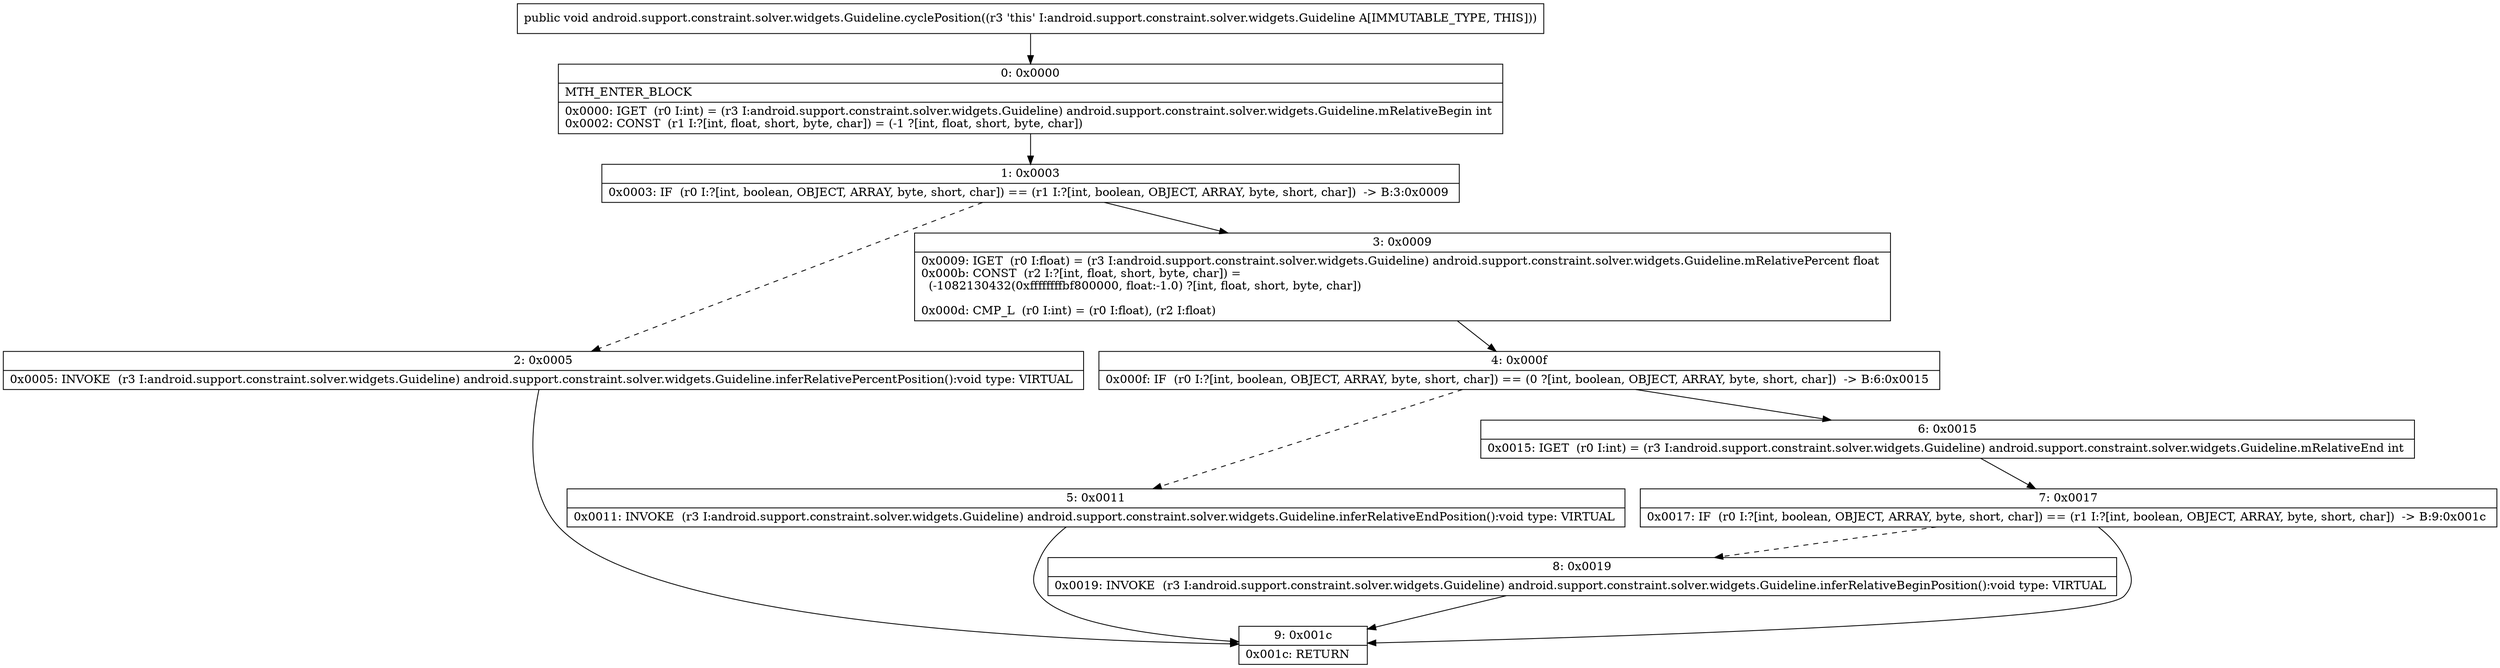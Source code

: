 digraph "CFG forandroid.support.constraint.solver.widgets.Guideline.cyclePosition()V" {
Node_0 [shape=record,label="{0\:\ 0x0000|MTH_ENTER_BLOCK\l|0x0000: IGET  (r0 I:int) = (r3 I:android.support.constraint.solver.widgets.Guideline) android.support.constraint.solver.widgets.Guideline.mRelativeBegin int \l0x0002: CONST  (r1 I:?[int, float, short, byte, char]) = (\-1 ?[int, float, short, byte, char]) \l}"];
Node_1 [shape=record,label="{1\:\ 0x0003|0x0003: IF  (r0 I:?[int, boolean, OBJECT, ARRAY, byte, short, char]) == (r1 I:?[int, boolean, OBJECT, ARRAY, byte, short, char])  \-\> B:3:0x0009 \l}"];
Node_2 [shape=record,label="{2\:\ 0x0005|0x0005: INVOKE  (r3 I:android.support.constraint.solver.widgets.Guideline) android.support.constraint.solver.widgets.Guideline.inferRelativePercentPosition():void type: VIRTUAL \l}"];
Node_3 [shape=record,label="{3\:\ 0x0009|0x0009: IGET  (r0 I:float) = (r3 I:android.support.constraint.solver.widgets.Guideline) android.support.constraint.solver.widgets.Guideline.mRelativePercent float \l0x000b: CONST  (r2 I:?[int, float, short, byte, char]) = \l  (\-1082130432(0xffffffffbf800000, float:\-1.0) ?[int, float, short, byte, char])\l \l0x000d: CMP_L  (r0 I:int) = (r0 I:float), (r2 I:float) \l}"];
Node_4 [shape=record,label="{4\:\ 0x000f|0x000f: IF  (r0 I:?[int, boolean, OBJECT, ARRAY, byte, short, char]) == (0 ?[int, boolean, OBJECT, ARRAY, byte, short, char])  \-\> B:6:0x0015 \l}"];
Node_5 [shape=record,label="{5\:\ 0x0011|0x0011: INVOKE  (r3 I:android.support.constraint.solver.widgets.Guideline) android.support.constraint.solver.widgets.Guideline.inferRelativeEndPosition():void type: VIRTUAL \l}"];
Node_6 [shape=record,label="{6\:\ 0x0015|0x0015: IGET  (r0 I:int) = (r3 I:android.support.constraint.solver.widgets.Guideline) android.support.constraint.solver.widgets.Guideline.mRelativeEnd int \l}"];
Node_7 [shape=record,label="{7\:\ 0x0017|0x0017: IF  (r0 I:?[int, boolean, OBJECT, ARRAY, byte, short, char]) == (r1 I:?[int, boolean, OBJECT, ARRAY, byte, short, char])  \-\> B:9:0x001c \l}"];
Node_8 [shape=record,label="{8\:\ 0x0019|0x0019: INVOKE  (r3 I:android.support.constraint.solver.widgets.Guideline) android.support.constraint.solver.widgets.Guideline.inferRelativeBeginPosition():void type: VIRTUAL \l}"];
Node_9 [shape=record,label="{9\:\ 0x001c|0x001c: RETURN   \l}"];
MethodNode[shape=record,label="{public void android.support.constraint.solver.widgets.Guideline.cyclePosition((r3 'this' I:android.support.constraint.solver.widgets.Guideline A[IMMUTABLE_TYPE, THIS])) }"];
MethodNode -> Node_0;
Node_0 -> Node_1;
Node_1 -> Node_2[style=dashed];
Node_1 -> Node_3;
Node_2 -> Node_9;
Node_3 -> Node_4;
Node_4 -> Node_5[style=dashed];
Node_4 -> Node_6;
Node_5 -> Node_9;
Node_6 -> Node_7;
Node_7 -> Node_8[style=dashed];
Node_7 -> Node_9;
Node_8 -> Node_9;
}


